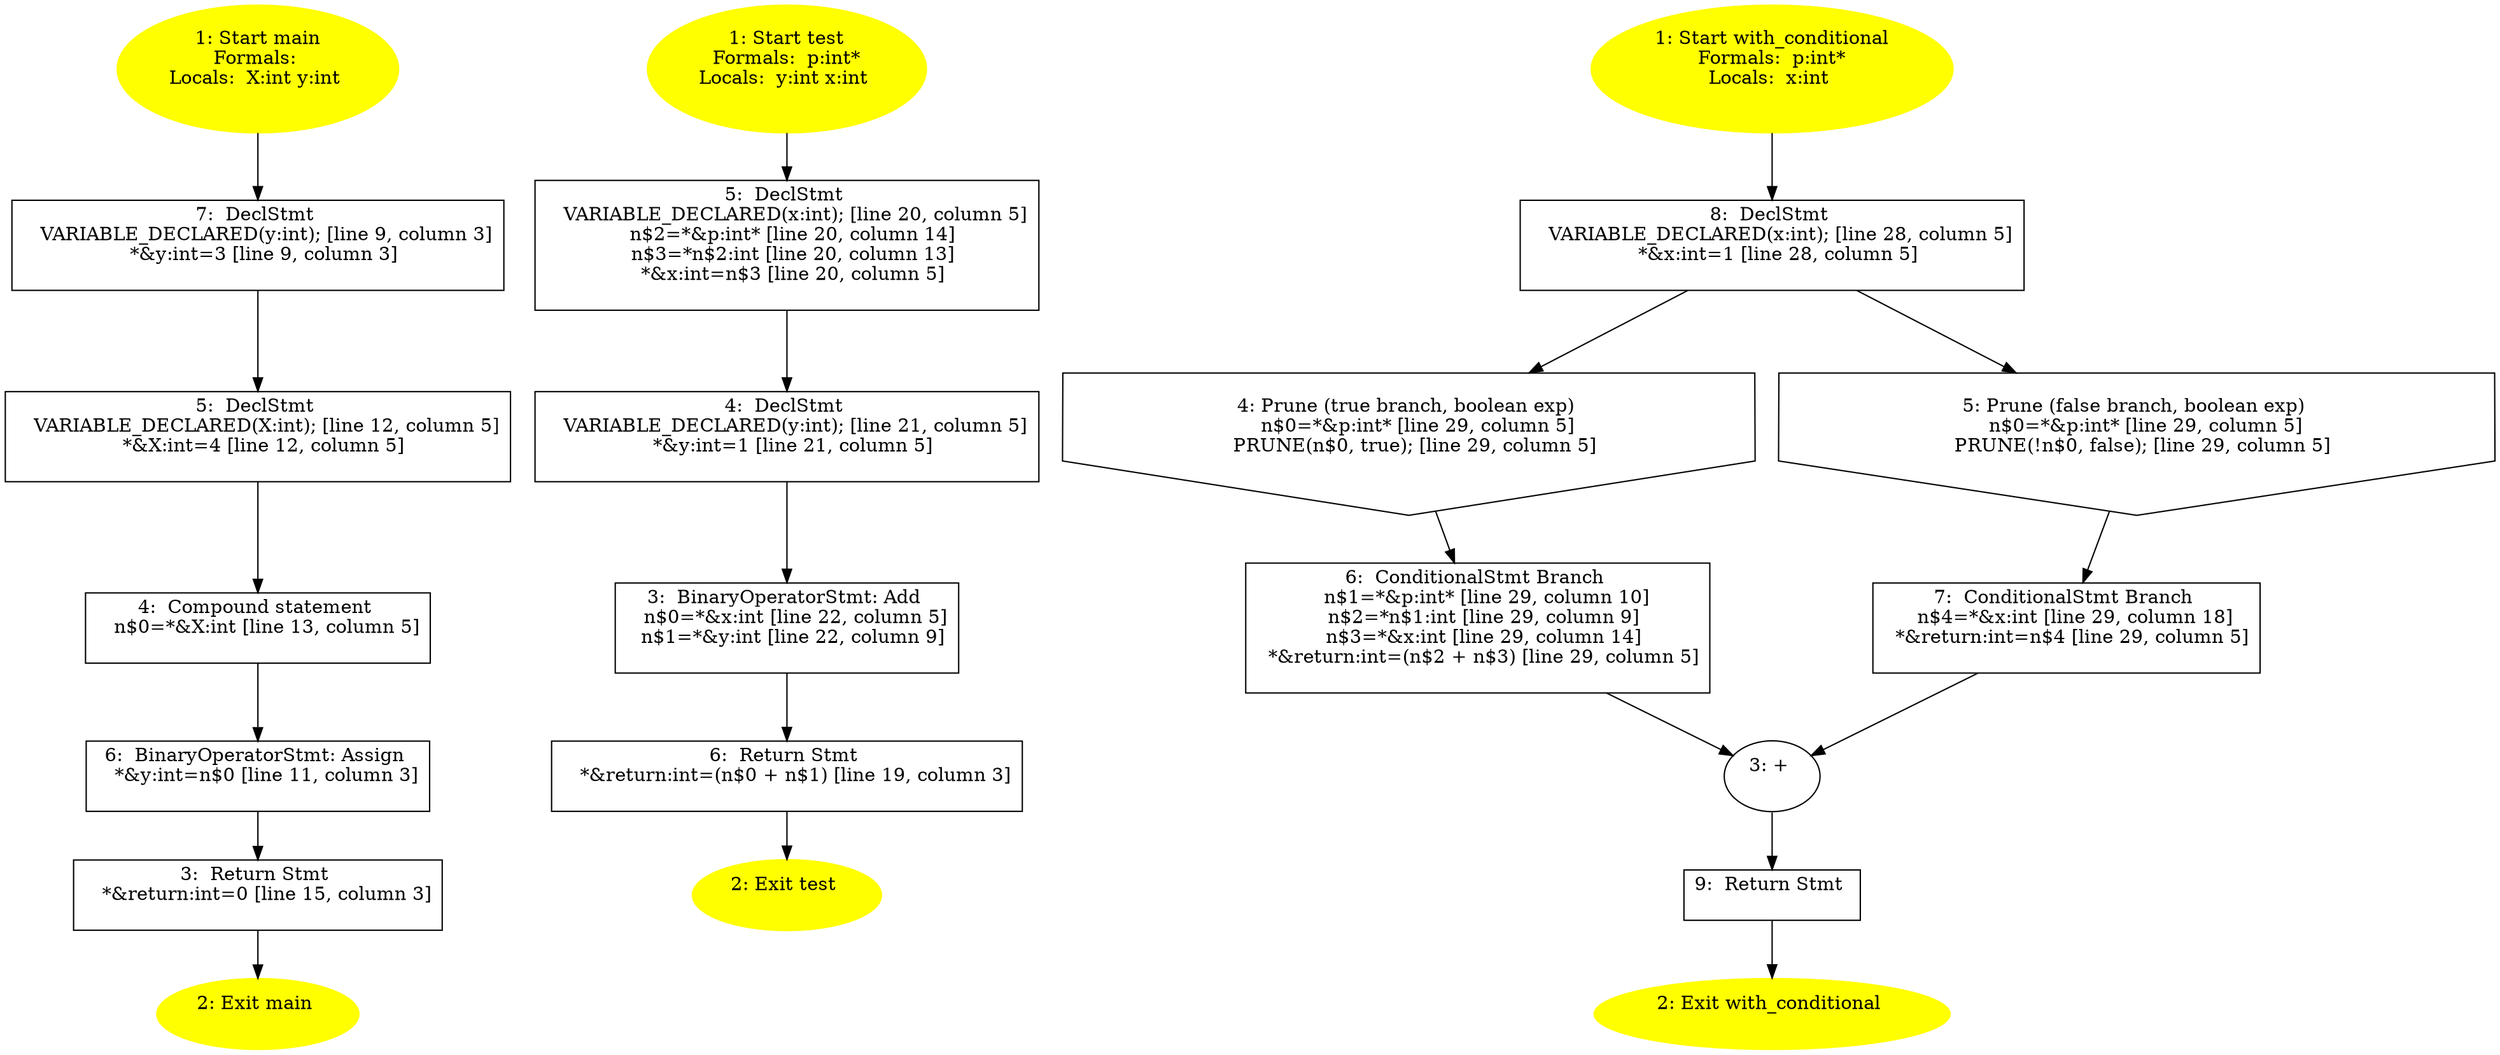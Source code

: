 /* @generated */
digraph cfg {
"main.fad58de7366495db_1" [label="1: Start main\nFormals: \nLocals:  X:int y:int \n  " color=yellow style=filled]
	

	 "main.fad58de7366495db_1" -> "main.fad58de7366495db_7" ;
"main.fad58de7366495db_2" [label="2: Exit main \n  " color=yellow style=filled]
	

"main.fad58de7366495db_3" [label="3:  Return Stmt \n   *&return:int=0 [line 15, column 3]\n " shape="box"]
	

	 "main.fad58de7366495db_3" -> "main.fad58de7366495db_2" ;
"main.fad58de7366495db_4" [label="4:  Compound statement \n   n$0=*&X:int [line 13, column 5]\n " shape="box"]
	

	 "main.fad58de7366495db_4" -> "main.fad58de7366495db_6" ;
"main.fad58de7366495db_5" [label="5:  DeclStmt \n   VARIABLE_DECLARED(X:int); [line 12, column 5]\n  *&X:int=4 [line 12, column 5]\n " shape="box"]
	

	 "main.fad58de7366495db_5" -> "main.fad58de7366495db_4" ;
"main.fad58de7366495db_6" [label="6:  BinaryOperatorStmt: Assign \n   *&y:int=n$0 [line 11, column 3]\n " shape="box"]
	

	 "main.fad58de7366495db_6" -> "main.fad58de7366495db_3" ;
"main.fad58de7366495db_7" [label="7:  DeclStmt \n   VARIABLE_DECLARED(y:int); [line 9, column 3]\n  *&y:int=3 [line 9, column 3]\n " shape="box"]
	

	 "main.fad58de7366495db_7" -> "main.fad58de7366495db_5" ;
"test.098f6bcd4621d373_1" [label="1: Start test\nFormals:  p:int*\nLocals:  y:int x:int \n  " color=yellow style=filled]
	

	 "test.098f6bcd4621d373_1" -> "test.098f6bcd4621d373_5" ;
"test.098f6bcd4621d373_2" [label="2: Exit test \n  " color=yellow style=filled]
	

"test.098f6bcd4621d373_3" [label="3:  BinaryOperatorStmt: Add \n   n$0=*&x:int [line 22, column 5]\n  n$1=*&y:int [line 22, column 9]\n " shape="box"]
	

	 "test.098f6bcd4621d373_3" -> "test.098f6bcd4621d373_6" ;
"test.098f6bcd4621d373_4" [label="4:  DeclStmt \n   VARIABLE_DECLARED(y:int); [line 21, column 5]\n  *&y:int=1 [line 21, column 5]\n " shape="box"]
	

	 "test.098f6bcd4621d373_4" -> "test.098f6bcd4621d373_3" ;
"test.098f6bcd4621d373_5" [label="5:  DeclStmt \n   VARIABLE_DECLARED(x:int); [line 20, column 5]\n  n$2=*&p:int* [line 20, column 14]\n  n$3=*n$2:int [line 20, column 13]\n  *&x:int=n$3 [line 20, column 5]\n " shape="box"]
	

	 "test.098f6bcd4621d373_5" -> "test.098f6bcd4621d373_4" ;
"test.098f6bcd4621d373_6" [label="6:  Return Stmt \n   *&return:int=(n$0 + n$1) [line 19, column 3]\n " shape="box"]
	

	 "test.098f6bcd4621d373_6" -> "test.098f6bcd4621d373_2" ;
"with_conditional.c7f3381cc5bd6cfe_1" [label="1: Start with_conditional\nFormals:  p:int*\nLocals:  x:int \n  " color=yellow style=filled]
	

	 "with_conditional.c7f3381cc5bd6cfe_1" -> "with_conditional.c7f3381cc5bd6cfe_8" ;
"with_conditional.c7f3381cc5bd6cfe_2" [label="2: Exit with_conditional \n  " color=yellow style=filled]
	

"with_conditional.c7f3381cc5bd6cfe_3" [label="3: + \n  " ]
	

	 "with_conditional.c7f3381cc5bd6cfe_3" -> "with_conditional.c7f3381cc5bd6cfe_9" ;
"with_conditional.c7f3381cc5bd6cfe_4" [label="4: Prune (true branch, boolean exp) \n   n$0=*&p:int* [line 29, column 5]\n  PRUNE(n$0, true); [line 29, column 5]\n " shape="invhouse"]
	

	 "with_conditional.c7f3381cc5bd6cfe_4" -> "with_conditional.c7f3381cc5bd6cfe_6" ;
"with_conditional.c7f3381cc5bd6cfe_5" [label="5: Prune (false branch, boolean exp) \n   n$0=*&p:int* [line 29, column 5]\n  PRUNE(!n$0, false); [line 29, column 5]\n " shape="invhouse"]
	

	 "with_conditional.c7f3381cc5bd6cfe_5" -> "with_conditional.c7f3381cc5bd6cfe_7" ;
"with_conditional.c7f3381cc5bd6cfe_6" [label="6:  ConditionalStmt Branch \n   n$1=*&p:int* [line 29, column 10]\n  n$2=*n$1:int [line 29, column 9]\n  n$3=*&x:int [line 29, column 14]\n  *&return:int=(n$2 + n$3) [line 29, column 5]\n " shape="box"]
	

	 "with_conditional.c7f3381cc5bd6cfe_6" -> "with_conditional.c7f3381cc5bd6cfe_3" ;
"with_conditional.c7f3381cc5bd6cfe_7" [label="7:  ConditionalStmt Branch \n   n$4=*&x:int [line 29, column 18]\n  *&return:int=n$4 [line 29, column 5]\n " shape="box"]
	

	 "with_conditional.c7f3381cc5bd6cfe_7" -> "with_conditional.c7f3381cc5bd6cfe_3" ;
"with_conditional.c7f3381cc5bd6cfe_8" [label="8:  DeclStmt \n   VARIABLE_DECLARED(x:int); [line 28, column 5]\n  *&x:int=1 [line 28, column 5]\n " shape="box"]
	

	 "with_conditional.c7f3381cc5bd6cfe_8" -> "with_conditional.c7f3381cc5bd6cfe_4" ;
	 "with_conditional.c7f3381cc5bd6cfe_8" -> "with_conditional.c7f3381cc5bd6cfe_5" ;
"with_conditional.c7f3381cc5bd6cfe_9" [label="9:  Return Stmt \n  " shape="box"]
	

	 "with_conditional.c7f3381cc5bd6cfe_9" -> "with_conditional.c7f3381cc5bd6cfe_2" ;
}
